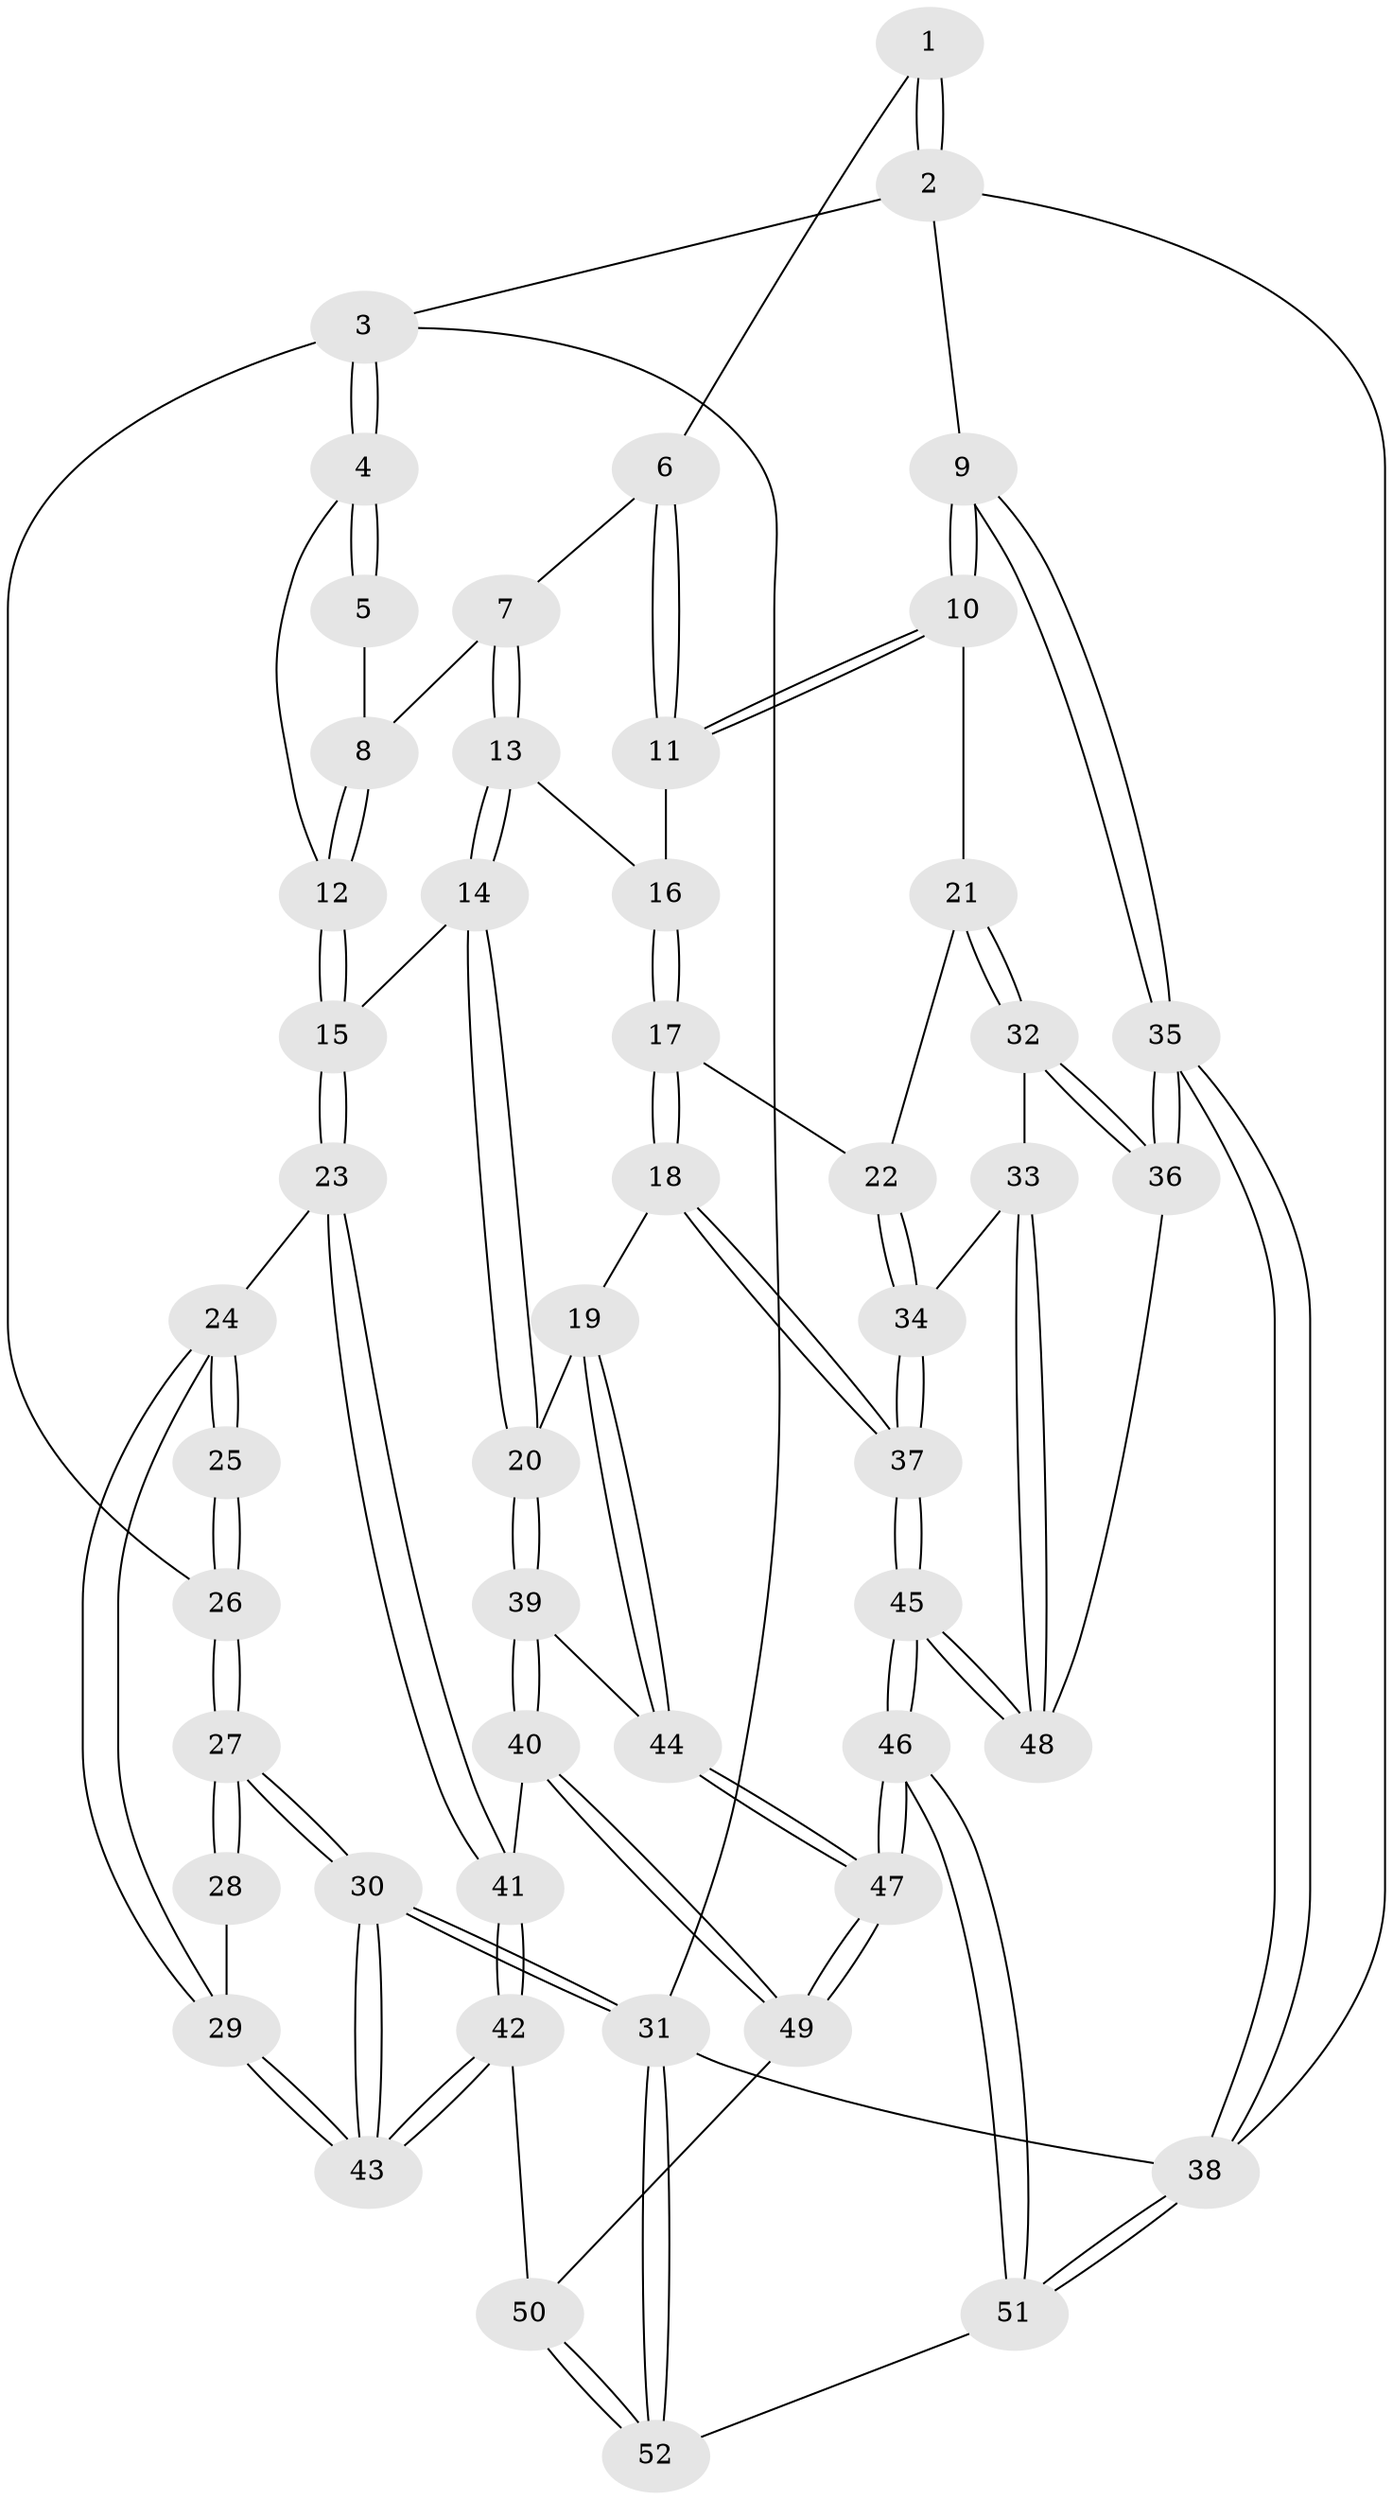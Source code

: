 // coarse degree distribution, {6: 0.12903225806451613, 9: 0.03225806451612903, 3: 0.1935483870967742, 4: 0.2903225806451613, 5: 0.3548387096774194}
// Generated by graph-tools (version 1.1) at 2025/21/03/04/25 18:21:38]
// undirected, 52 vertices, 127 edges
graph export_dot {
graph [start="1"]
  node [color=gray90,style=filled];
  1 [pos="+0.85603447024444+0"];
  2 [pos="+1+0"];
  3 [pos="+0+0"];
  4 [pos="+0+0"];
  5 [pos="+0.3310317387174198+0"];
  6 [pos="+0.7825913245106447+0.05530580020989845"];
  7 [pos="+0.49997436701201065+0.18826842126058735"];
  8 [pos="+0.49047980714238537+0.17861686980117245"];
  9 [pos="+1+0.2188215136473231"];
  10 [pos="+0.9044809538901248+0.33330396858004085"];
  11 [pos="+0.7769147762273693+0.2476625283639935"];
  12 [pos="+0.2585076213988163+0.30958033255586703"];
  13 [pos="+0.5296740357521695+0.2710430967296589"];
  14 [pos="+0.41449148952069426+0.43104946107006437"];
  15 [pos="+0.2899133879383674+0.42623275341443856"];
  16 [pos="+0.6842116364580211+0.31394489900071315"];
  17 [pos="+0.6764890780461298+0.44701892303534224"];
  18 [pos="+0.6211960243256303+0.5120425299453141"];
  19 [pos="+0.545883890128943+0.5209170941918402"];
  20 [pos="+0.4993053365189842+0.5110040849659051"];
  21 [pos="+0.8888204619224528+0.4459616861310244"];
  22 [pos="+0.769371028674994+0.47518748506284936"];
  23 [pos="+0.2685661185234831+0.4498285069505568"];
  24 [pos="+0.2148564616051829+0.47400160274385017"];
  25 [pos="+0.03693545750643092+0.35663425610781163"];
  26 [pos="+0+0"];
  27 [pos="+0+0.6257740808830902"];
  28 [pos="+0.03212858093790859+0.43520385824076746"];
  29 [pos="+0.13965018659967202+0.5449827641885984"];
  30 [pos="+0+0.837181941992045"];
  31 [pos="+0+1"];
  32 [pos="+0.9345820835418663+0.536497049510569"];
  33 [pos="+0.8342091127309255+0.6011643805731413"];
  34 [pos="+0.7969313566301702+0.6202877364617566"];
  35 [pos="+1+0.6319758014757794"];
  36 [pos="+1+0.6292274417481918"];
  37 [pos="+0.738942243626878+0.6884909462184076"];
  38 [pos="+1+1"];
  39 [pos="+0.4519602857309062+0.620433608572091"];
  40 [pos="+0.41126880180277064+0.6894763840993287"];
  41 [pos="+0.3356475119134667+0.6769161118052991"];
  42 [pos="+0.25797383363897325+0.7370868121781051"];
  43 [pos="+0+0.7405482771665493"];
  44 [pos="+0.5640368534629316+0.6830501057465166"];
  45 [pos="+0.7251377649861485+0.8788807793758214"];
  46 [pos="+0.6946313650652596+0.9453877863943513"];
  47 [pos="+0.6216298197710278+0.8956495176546336"];
  48 [pos="+0.9589293581541797+0.7217334442562479"];
  49 [pos="+0.5344906417669392+0.8573434902619044"];
  50 [pos="+0.34326580291317993+0.8749264319000691"];
  51 [pos="+0.7295639366544351+1"];
  52 [pos="+0+1"];
  1 -- 2;
  1 -- 2;
  1 -- 6;
  2 -- 3;
  2 -- 9;
  2 -- 38;
  3 -- 4;
  3 -- 4;
  3 -- 26;
  3 -- 31;
  4 -- 5;
  4 -- 5;
  4 -- 12;
  5 -- 8;
  6 -- 7;
  6 -- 11;
  6 -- 11;
  7 -- 8;
  7 -- 13;
  7 -- 13;
  8 -- 12;
  8 -- 12;
  9 -- 10;
  9 -- 10;
  9 -- 35;
  9 -- 35;
  10 -- 11;
  10 -- 11;
  10 -- 21;
  11 -- 16;
  12 -- 15;
  12 -- 15;
  13 -- 14;
  13 -- 14;
  13 -- 16;
  14 -- 15;
  14 -- 20;
  14 -- 20;
  15 -- 23;
  15 -- 23;
  16 -- 17;
  16 -- 17;
  17 -- 18;
  17 -- 18;
  17 -- 22;
  18 -- 19;
  18 -- 37;
  18 -- 37;
  19 -- 20;
  19 -- 44;
  19 -- 44;
  20 -- 39;
  20 -- 39;
  21 -- 22;
  21 -- 32;
  21 -- 32;
  22 -- 34;
  22 -- 34;
  23 -- 24;
  23 -- 41;
  23 -- 41;
  24 -- 25;
  24 -- 25;
  24 -- 29;
  24 -- 29;
  25 -- 26;
  25 -- 26;
  26 -- 27;
  26 -- 27;
  27 -- 28;
  27 -- 28;
  27 -- 30;
  27 -- 30;
  28 -- 29;
  29 -- 43;
  29 -- 43;
  30 -- 31;
  30 -- 31;
  30 -- 43;
  30 -- 43;
  31 -- 52;
  31 -- 52;
  31 -- 38;
  32 -- 33;
  32 -- 36;
  32 -- 36;
  33 -- 34;
  33 -- 48;
  33 -- 48;
  34 -- 37;
  34 -- 37;
  35 -- 36;
  35 -- 36;
  35 -- 38;
  35 -- 38;
  36 -- 48;
  37 -- 45;
  37 -- 45;
  38 -- 51;
  38 -- 51;
  39 -- 40;
  39 -- 40;
  39 -- 44;
  40 -- 41;
  40 -- 49;
  40 -- 49;
  41 -- 42;
  41 -- 42;
  42 -- 43;
  42 -- 43;
  42 -- 50;
  44 -- 47;
  44 -- 47;
  45 -- 46;
  45 -- 46;
  45 -- 48;
  45 -- 48;
  46 -- 47;
  46 -- 47;
  46 -- 51;
  46 -- 51;
  47 -- 49;
  47 -- 49;
  49 -- 50;
  50 -- 52;
  50 -- 52;
  51 -- 52;
}
